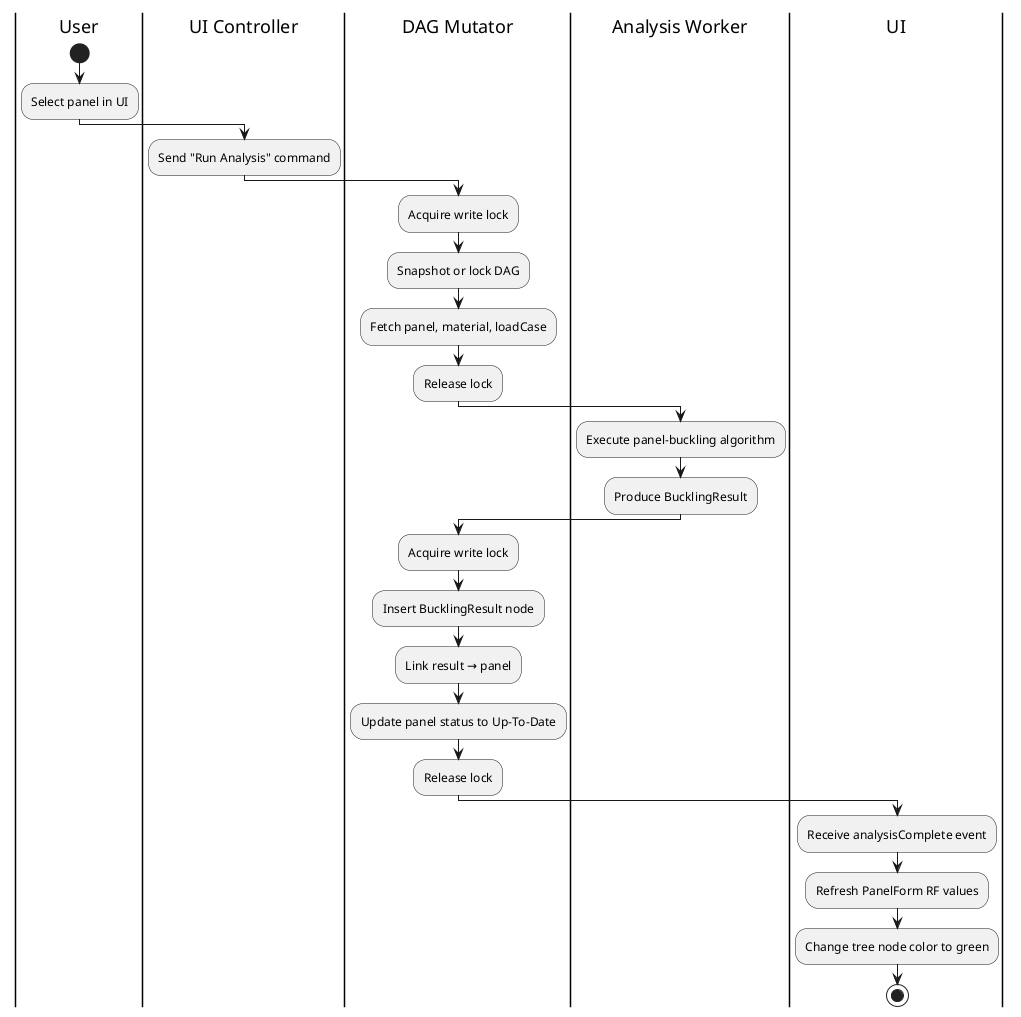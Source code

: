 @startuml process_flow_diagram


@startuml process_flow_diagram
|User|
start
:Select panel in UI;

|UI Controller|
:Send "Run Analysis" command;
|DAG Mutator|
:Acquire write lock;
:Snapshot or lock DAG;
:Fetch panel, material, loadCase;
:Release lock;

|Analysis Worker|
:Execute panel‐buckling algorithm;
:Produce BucklingResult;

|DAG Mutator|
:Acquire write lock;
:Insert BucklingResult node;
:Link result → panel;
:Update panel status to Up-To-Date;
:Release lock;

|UI|
:Receive analysisComplete event;
:Refresh PanelForm RF values;
:Change tree node color to green;
stop
@enduml




start
:[SAE] Select FE;
:[UI] Call [System] for import;
:[System] Create DAG for FE;

if (Import error?) then (no)
  :[System] Call [UI] to initialize;
  :[UI] Initialize;
  :[SAE] Select SA dataset;
  :[SAE] Click "Run SAMM";
  :[UI] Call [System] for SAMM run;
  :[System] Get dataset from DAG;

  if (Dataset error?) then (no)
    :[System] Execute SAMM;

    if (Computation error?) then (no)
      :[System] Create DAG nodes for SARs;
      :[System] Call [UI] to update the states and SARs;
      :[UI] Update states in SCT and RFs in the current form;

      stop;
    else (yes)
      :[System] log;
      :[System] Set status to Error;
      :[System] Wait end of SAMM run;
      :[System] Call [UI] for update and message;
      :[UI] Update for non-failed SAMMs;
      :[UI] Show message for failed SAMMs;

      stop;
    endif
  else (yes)
    :[System] Terminate SAMM run;
    :[System] Call [UI] for meassage;
    :[UI] Show message;

    stop;
  endif
else (yes)
  :[System] Terminate FE import;
  :[System] log;
  :[System] Call [UI] for message;
  :[UI] Show message;

  stop;
endif

@enduml
